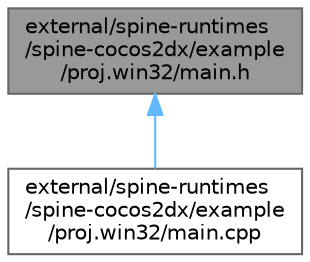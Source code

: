 digraph "external/spine-runtimes/spine-cocos2dx/example/proj.win32/main.h"
{
 // LATEX_PDF_SIZE
  bgcolor="transparent";
  edge [fontname=Helvetica,fontsize=10,labelfontname=Helvetica,labelfontsize=10];
  node [fontname=Helvetica,fontsize=10,shape=box,height=0.2,width=0.4];
  Node1 [id="Node000001",label="external/spine-runtimes\l/spine-cocos2dx/example\l/proj.win32/main.h",height=0.2,width=0.4,color="gray40", fillcolor="grey60", style="filled", fontcolor="black",tooltip=" "];
  Node1 -> Node2 [id="edge1_Node000001_Node000002",dir="back",color="steelblue1",style="solid",tooltip=" "];
  Node2 [id="Node000002",label="external/spine-runtimes\l/spine-cocos2dx/example\l/proj.win32/main.cpp",height=0.2,width=0.4,color="grey40", fillcolor="white", style="filled",URL="$external_2spine-runtimes_2spine-cocos2dx_2example_2proj_8win32_2main_8cpp.html",tooltip=" "];
}
